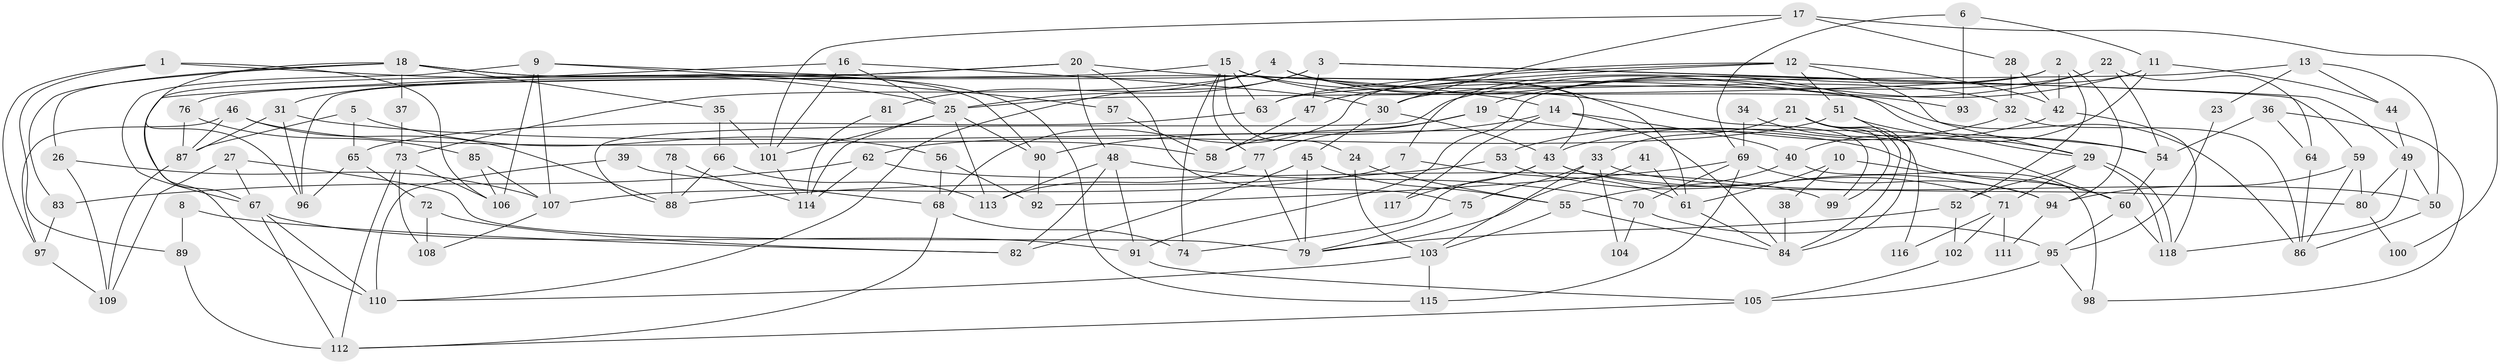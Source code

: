 // Generated by graph-tools (version 1.1) at 2025/26/03/09/25 03:26:15]
// undirected, 118 vertices, 236 edges
graph export_dot {
graph [start="1"]
  node [color=gray90,style=filled];
  1;
  2;
  3;
  4;
  5;
  6;
  7;
  8;
  9;
  10;
  11;
  12;
  13;
  14;
  15;
  16;
  17;
  18;
  19;
  20;
  21;
  22;
  23;
  24;
  25;
  26;
  27;
  28;
  29;
  30;
  31;
  32;
  33;
  34;
  35;
  36;
  37;
  38;
  39;
  40;
  41;
  42;
  43;
  44;
  45;
  46;
  47;
  48;
  49;
  50;
  51;
  52;
  53;
  54;
  55;
  56;
  57;
  58;
  59;
  60;
  61;
  62;
  63;
  64;
  65;
  66;
  67;
  68;
  69;
  70;
  71;
  72;
  73;
  74;
  75;
  76;
  77;
  78;
  79;
  80;
  81;
  82;
  83;
  84;
  85;
  86;
  87;
  88;
  89;
  90;
  91;
  92;
  93;
  94;
  95;
  96;
  97;
  98;
  99;
  100;
  101;
  102;
  103;
  104;
  105;
  106;
  107;
  108;
  109;
  110;
  111;
  112;
  113;
  114;
  115;
  116;
  117;
  118;
  1 -- 97;
  1 -- 25;
  1 -- 89;
  1 -- 106;
  2 -- 25;
  2 -- 7;
  2 -- 42;
  2 -- 52;
  2 -- 94;
  3 -- 59;
  3 -- 110;
  3 -- 25;
  3 -- 47;
  3 -- 49;
  4 -- 29;
  4 -- 96;
  4 -- 32;
  4 -- 61;
  4 -- 73;
  4 -- 81;
  5 -- 87;
  5 -- 56;
  5 -- 65;
  6 -- 69;
  6 -- 11;
  6 -- 93;
  7 -- 107;
  7 -- 61;
  8 -- 82;
  8 -- 89;
  9 -- 107;
  9 -- 106;
  9 -- 14;
  9 -- 57;
  9 -- 67;
  10 -- 60;
  10 -- 61;
  10 -- 38;
  11 -- 40;
  11 -- 44;
  11 -- 19;
  11 -- 91;
  12 -- 42;
  12 -- 51;
  12 -- 29;
  12 -- 47;
  12 -- 63;
  12 -- 68;
  13 -- 63;
  13 -- 50;
  13 -- 23;
  13 -- 44;
  14 -- 90;
  14 -- 40;
  14 -- 84;
  14 -- 117;
  15 -- 43;
  15 -- 77;
  15 -- 24;
  15 -- 63;
  15 -- 74;
  15 -- 76;
  15 -- 93;
  15 -- 99;
  16 -- 25;
  16 -- 67;
  16 -- 30;
  16 -- 101;
  17 -- 30;
  17 -- 101;
  17 -- 28;
  17 -- 100;
  18 -- 115;
  18 -- 83;
  18 -- 26;
  18 -- 35;
  18 -- 37;
  18 -- 90;
  18 -- 96;
  19 -- 60;
  19 -- 58;
  19 -- 77;
  20 -- 48;
  20 -- 110;
  20 -- 31;
  20 -- 75;
  20 -- 86;
  21 -- 29;
  21 -- 33;
  21 -- 84;
  21 -- 99;
  21 -- 116;
  22 -- 30;
  22 -- 64;
  22 -- 54;
  22 -- 88;
  23 -- 95;
  24 -- 55;
  24 -- 103;
  25 -- 101;
  25 -- 90;
  25 -- 113;
  25 -- 114;
  26 -- 109;
  26 -- 107;
  27 -- 67;
  27 -- 79;
  27 -- 109;
  28 -- 42;
  28 -- 32;
  29 -- 118;
  29 -- 118;
  29 -- 52;
  29 -- 71;
  30 -- 43;
  30 -- 45;
  31 -- 96;
  31 -- 54;
  31 -- 87;
  32 -- 53;
  32 -- 86;
  33 -- 80;
  33 -- 75;
  33 -- 103;
  33 -- 104;
  34 -- 60;
  34 -- 69;
  35 -- 101;
  35 -- 66;
  36 -- 54;
  36 -- 98;
  36 -- 64;
  37 -- 73;
  38 -- 84;
  39 -- 110;
  39 -- 68;
  40 -- 55;
  40 -- 98;
  41 -- 79;
  41 -- 61;
  42 -- 43;
  42 -- 118;
  43 -- 71;
  43 -- 50;
  43 -- 74;
  43 -- 117;
  44 -- 49;
  45 -- 55;
  45 -- 79;
  45 -- 82;
  46 -- 88;
  46 -- 58;
  46 -- 87;
  46 -- 97;
  47 -- 58;
  48 -- 113;
  48 -- 82;
  48 -- 70;
  48 -- 91;
  49 -- 118;
  49 -- 50;
  49 -- 80;
  50 -- 86;
  51 -- 84;
  51 -- 54;
  51 -- 62;
  52 -- 79;
  52 -- 102;
  53 -- 88;
  53 -- 94;
  54 -- 60;
  55 -- 103;
  55 -- 84;
  56 -- 92;
  56 -- 68;
  57 -- 58;
  59 -- 86;
  59 -- 94;
  59 -- 80;
  60 -- 118;
  60 -- 95;
  61 -- 84;
  62 -- 99;
  62 -- 83;
  62 -- 114;
  63 -- 65;
  64 -- 86;
  65 -- 72;
  65 -- 96;
  66 -- 113;
  66 -- 88;
  67 -- 91;
  67 -- 110;
  67 -- 112;
  68 -- 74;
  68 -- 112;
  69 -- 94;
  69 -- 70;
  69 -- 92;
  69 -- 115;
  70 -- 95;
  70 -- 104;
  71 -- 102;
  71 -- 111;
  71 -- 116;
  72 -- 108;
  72 -- 82;
  73 -- 112;
  73 -- 106;
  73 -- 108;
  75 -- 79;
  76 -- 87;
  76 -- 85;
  77 -- 79;
  77 -- 113;
  78 -- 114;
  78 -- 88;
  80 -- 100;
  81 -- 114;
  83 -- 97;
  85 -- 106;
  85 -- 107;
  87 -- 109;
  89 -- 112;
  90 -- 92;
  91 -- 105;
  94 -- 111;
  95 -- 105;
  95 -- 98;
  97 -- 109;
  101 -- 114;
  102 -- 105;
  103 -- 110;
  103 -- 115;
  105 -- 112;
  107 -- 108;
}
